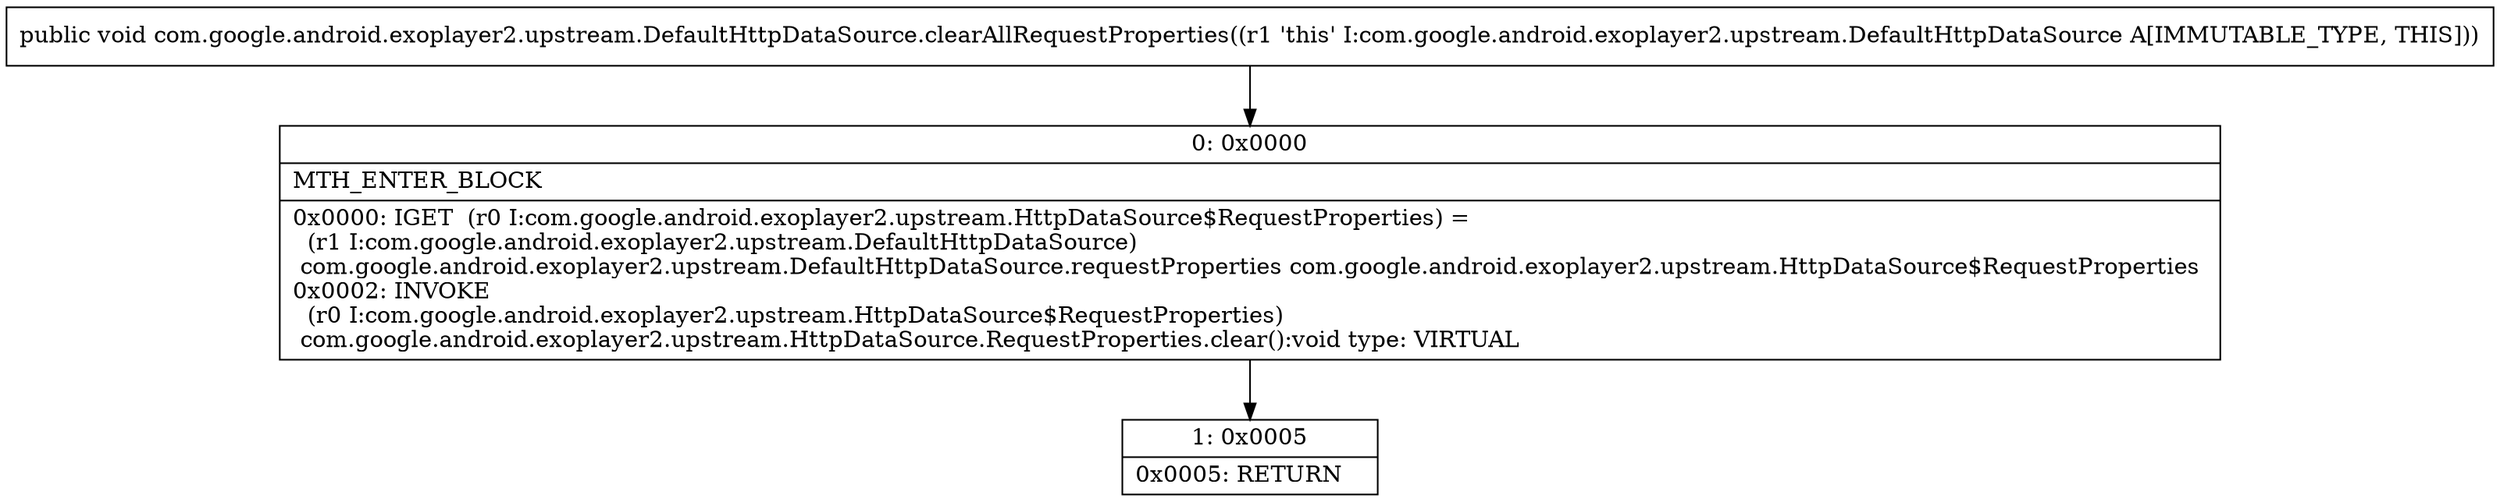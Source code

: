 digraph "CFG forcom.google.android.exoplayer2.upstream.DefaultHttpDataSource.clearAllRequestProperties()V" {
Node_0 [shape=record,label="{0\:\ 0x0000|MTH_ENTER_BLOCK\l|0x0000: IGET  (r0 I:com.google.android.exoplayer2.upstream.HttpDataSource$RequestProperties) = \l  (r1 I:com.google.android.exoplayer2.upstream.DefaultHttpDataSource)\l com.google.android.exoplayer2.upstream.DefaultHttpDataSource.requestProperties com.google.android.exoplayer2.upstream.HttpDataSource$RequestProperties \l0x0002: INVOKE  \l  (r0 I:com.google.android.exoplayer2.upstream.HttpDataSource$RequestProperties)\l com.google.android.exoplayer2.upstream.HttpDataSource.RequestProperties.clear():void type: VIRTUAL \l}"];
Node_1 [shape=record,label="{1\:\ 0x0005|0x0005: RETURN   \l}"];
MethodNode[shape=record,label="{public void com.google.android.exoplayer2.upstream.DefaultHttpDataSource.clearAllRequestProperties((r1 'this' I:com.google.android.exoplayer2.upstream.DefaultHttpDataSource A[IMMUTABLE_TYPE, THIS])) }"];
MethodNode -> Node_0;
Node_0 -> Node_1;
}

